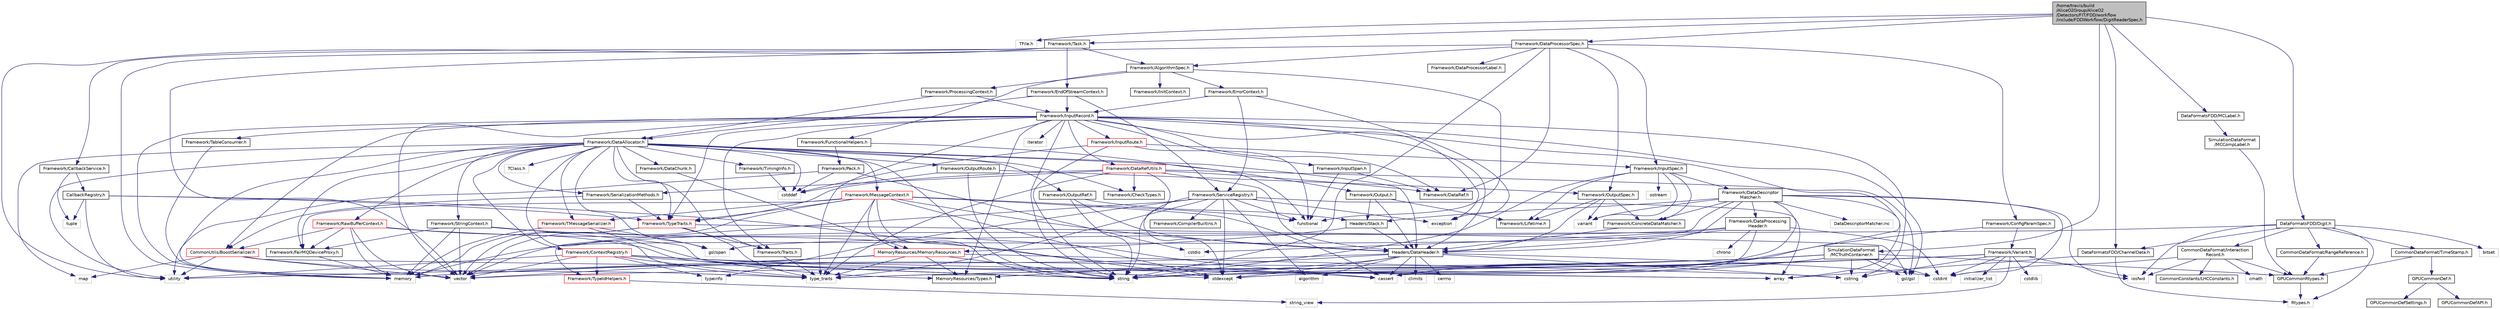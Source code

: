 digraph "/home/travis/build/AliceO2Group/AliceO2/Detectors/FIT/FDD/workflow/include/FDDWorkflow/DigitReaderSpec.h"
{
 // INTERACTIVE_SVG=YES
  bgcolor="transparent";
  edge [fontname="Helvetica",fontsize="10",labelfontname="Helvetica",labelfontsize="10"];
  node [fontname="Helvetica",fontsize="10",shape=record];
  Node0 [label="/home/travis/build\l/AliceO2Group/AliceO2\l/Detectors/FIT/FDD/workflow\l/include/FDDWorkflow/DigitReaderSpec.h",height=0.2,width=0.4,color="black", fillcolor="grey75", style="filled", fontcolor="black"];
  Node0 -> Node1 [color="midnightblue",fontsize="10",style="solid",fontname="Helvetica"];
  Node1 [label="TFile.h",height=0.2,width=0.4,color="grey75"];
  Node0 -> Node2 [color="midnightblue",fontsize="10",style="solid",fontname="Helvetica"];
  Node2 [label="Framework/DataProcessorSpec.h",height=0.2,width=0.4,color="black",URL="$d0/df4/DataProcessorSpec_8h.html"];
  Node2 -> Node3 [color="midnightblue",fontsize="10",style="solid",fontname="Helvetica"];
  Node3 [label="Framework/AlgorithmSpec.h",height=0.2,width=0.4,color="black",URL="$d0/d14/AlgorithmSpec_8h.html"];
  Node3 -> Node4 [color="midnightblue",fontsize="10",style="solid",fontname="Helvetica"];
  Node4 [label="Framework/ProcessingContext.h",height=0.2,width=0.4,color="black",URL="$de/d6a/ProcessingContext_8h.html"];
  Node4 -> Node5 [color="midnightblue",fontsize="10",style="solid",fontname="Helvetica"];
  Node5 [label="Framework/InputRecord.h",height=0.2,width=0.4,color="black",URL="$d6/d5c/InputRecord_8h.html"];
  Node5 -> Node6 [color="midnightblue",fontsize="10",style="solid",fontname="Helvetica"];
  Node6 [label="Framework/DataRef.h",height=0.2,width=0.4,color="black",URL="$d5/dfb/DataRef_8h.html"];
  Node5 -> Node7 [color="midnightblue",fontsize="10",style="solid",fontname="Helvetica"];
  Node7 [label="Framework/DataRefUtils.h",height=0.2,width=0.4,color="red",URL="$d5/db8/DataRefUtils_8h.html"];
  Node7 -> Node6 [color="midnightblue",fontsize="10",style="solid",fontname="Helvetica"];
  Node7 -> Node21 [color="midnightblue",fontsize="10",style="solid",fontname="Helvetica"];
  Node21 [label="Framework/SerializationMethods.h",height=0.2,width=0.4,color="black",URL="$d1/d53/SerializationMethods_8h.html",tooltip="Type wrappers for enfording a specific serialization method. "];
  Node21 -> Node22 [color="midnightblue",fontsize="10",style="solid",fontname="Helvetica"];
  Node22 [label="Framework/TypeTraits.h",height=0.2,width=0.4,color="red",URL="$d0/d95/TypeTraits_8h.html"];
  Node22 -> Node23 [color="midnightblue",fontsize="10",style="solid",fontname="Helvetica"];
  Node23 [label="type_traits",height=0.2,width=0.4,color="grey75"];
  Node22 -> Node24 [color="midnightblue",fontsize="10",style="solid",fontname="Helvetica"];
  Node24 [label="vector",height=0.2,width=0.4,color="grey75"];
  Node22 -> Node17 [color="midnightblue",fontsize="10",style="solid",fontname="Helvetica"];
  Node17 [label="memory",height=0.2,width=0.4,color="grey75"];
  Node22 -> Node25 [color="midnightblue",fontsize="10",style="solid",fontname="Helvetica"];
  Node25 [label="Framework/Traits.h",height=0.2,width=0.4,color="black",URL="$db/d31/Traits_8h.html"];
  Node25 -> Node23 [color="midnightblue",fontsize="10",style="solid",fontname="Helvetica"];
  Node22 -> Node28 [color="midnightblue",fontsize="10",style="solid",fontname="Helvetica"];
  Node28 [label="gsl/gsl",height=0.2,width=0.4,color="grey75"];
  Node21 -> Node29 [color="midnightblue",fontsize="10",style="solid",fontname="Helvetica"];
  Node29 [label="CommonUtils/BoostSerializer.h",height=0.2,width=0.4,color="red",URL="$d7/d91/BoostSerializer_8h.html",tooltip="Templatised boost serializer/deserializer for containers and base types. "];
  Node29 -> Node30 [color="midnightblue",fontsize="10",style="solid",fontname="Helvetica"];
  Node30 [label="utility",height=0.2,width=0.4,color="grey75"];
  Node29 -> Node23 [color="midnightblue",fontsize="10",style="solid",fontname="Helvetica"];
  Node29 -> Node31 [color="midnightblue",fontsize="10",style="solid",fontname="Helvetica"];
  Node31 [label="array",height=0.2,width=0.4,color="grey75"];
  Node29 -> Node24 [color="midnightblue",fontsize="10",style="solid",fontname="Helvetica"];
  Node29 -> Node33 [color="midnightblue",fontsize="10",style="solid",fontname="Helvetica"];
  Node33 [label="map",height=0.2,width=0.4,color="grey75"];
  Node7 -> Node22 [color="midnightblue",fontsize="10",style="solid",fontname="Helvetica"];
  Node7 -> Node45 [color="midnightblue",fontsize="10",style="solid",fontname="Helvetica"];
  Node45 [label="Headers/DataHeader.h",height=0.2,width=0.4,color="black",URL="$dc/dcd/DataHeader_8h.html"];
  Node45 -> Node46 [color="midnightblue",fontsize="10",style="solid",fontname="Helvetica"];
  Node46 [label="cstdint",height=0.2,width=0.4,color="grey75"];
  Node45 -> Node17 [color="midnightblue",fontsize="10",style="solid",fontname="Helvetica"];
  Node45 -> Node47 [color="midnightblue",fontsize="10",style="solid",fontname="Helvetica"];
  Node47 [label="cassert",height=0.2,width=0.4,color="grey75"];
  Node45 -> Node48 [color="midnightblue",fontsize="10",style="solid",fontname="Helvetica"];
  Node48 [label="cstring",height=0.2,width=0.4,color="grey75"];
  Node45 -> Node49 [color="midnightblue",fontsize="10",style="solid",fontname="Helvetica"];
  Node49 [label="algorithm",height=0.2,width=0.4,color="grey75"];
  Node45 -> Node50 [color="midnightblue",fontsize="10",style="solid",fontname="Helvetica"];
  Node50 [label="stdexcept",height=0.2,width=0.4,color="grey75"];
  Node45 -> Node51 [color="midnightblue",fontsize="10",style="solid",fontname="Helvetica"];
  Node51 [label="string",height=0.2,width=0.4,color="grey75"];
  Node45 -> Node52 [color="midnightblue",fontsize="10",style="solid",fontname="Helvetica"];
  Node52 [label="climits",height=0.2,width=0.4,color="grey75"];
  Node45 -> Node19 [color="midnightblue",fontsize="10",style="solid",fontname="Helvetica"];
  Node19 [label="MemoryResources/Types.h",height=0.2,width=0.4,color="black",URL="$d7/df8/Types_8h.html"];
  Node45 -> Node53 [color="midnightblue",fontsize="10",style="solid",fontname="Helvetica"];
  Node53 [label="cerrno",height=0.2,width=0.4,color="grey75"];
  Node7 -> Node78 [color="midnightblue",fontsize="10",style="solid",fontname="Helvetica"];
  Node78 [label="Framework/CheckTypes.h",height=0.2,width=0.4,color="black",URL="$d1/d00/CheckTypes_8h.html"];
  Node7 -> Node28 [color="midnightblue",fontsize="10",style="solid",fontname="Helvetica"];
  Node7 -> Node50 [color="midnightblue",fontsize="10",style="solid",fontname="Helvetica"];
  Node7 -> Node23 [color="midnightblue",fontsize="10",style="solid",fontname="Helvetica"];
  Node5 -> Node80 [color="midnightblue",fontsize="10",style="solid",fontname="Helvetica"];
  Node80 [label="Framework/InputRoute.h",height=0.2,width=0.4,color="red",URL="$d5/d19/InputRoute_8h.html"];
  Node80 -> Node57 [color="midnightblue",fontsize="10",style="solid",fontname="Helvetica"];
  Node57 [label="Framework/InputSpec.h",height=0.2,width=0.4,color="black",URL="$d5/d3f/InputSpec_8h.html"];
  Node57 -> Node54 [color="midnightblue",fontsize="10",style="solid",fontname="Helvetica"];
  Node54 [label="Framework/Lifetime.h",height=0.2,width=0.4,color="black",URL="$dc/dca/Lifetime_8h.html"];
  Node57 -> Node55 [color="midnightblue",fontsize="10",style="solid",fontname="Helvetica"];
  Node55 [label="Framework/ConcreteDataMatcher.h",height=0.2,width=0.4,color="black",URL="$d0/d1b/ConcreteDataMatcher_8h.html"];
  Node55 -> Node45 [color="midnightblue",fontsize="10",style="solid",fontname="Helvetica"];
  Node57 -> Node58 [color="midnightblue",fontsize="10",style="solid",fontname="Helvetica"];
  Node58 [label="Framework/DataDescriptor\lMatcher.h",height=0.2,width=0.4,color="black",URL="$d3/da3/DataDescriptorMatcher_8h.html"];
  Node58 -> Node55 [color="midnightblue",fontsize="10",style="solid",fontname="Helvetica"];
  Node58 -> Node59 [color="midnightblue",fontsize="10",style="solid",fontname="Helvetica"];
  Node59 [label="Framework/DataProcessing\lHeader.h",height=0.2,width=0.4,color="black",URL="$d6/dc9/DataProcessingHeader_8h.html"];
  Node59 -> Node45 [color="midnightblue",fontsize="10",style="solid",fontname="Helvetica"];
  Node59 -> Node46 [color="midnightblue",fontsize="10",style="solid",fontname="Helvetica"];
  Node59 -> Node60 [color="midnightblue",fontsize="10",style="solid",fontname="Helvetica"];
  Node60 [label="cstdio",height=0.2,width=0.4,color="grey75"];
  Node59 -> Node17 [color="midnightblue",fontsize="10",style="solid",fontname="Helvetica"];
  Node59 -> Node47 [color="midnightblue",fontsize="10",style="solid",fontname="Helvetica"];
  Node59 -> Node61 [color="midnightblue",fontsize="10",style="solid",fontname="Helvetica"];
  Node61 [label="chrono",height=0.2,width=0.4,color="grey75"];
  Node58 -> Node45 [color="midnightblue",fontsize="10",style="solid",fontname="Helvetica"];
  Node58 -> Node62 [color="midnightblue",fontsize="10",style="solid",fontname="Helvetica"];
  Node62 [label="Headers/Stack.h",height=0.2,width=0.4,color="black",URL="$d4/d00/Headers_2include_2Headers_2Stack_8h.html"];
  Node62 -> Node63 [color="midnightblue",fontsize="10",style="solid",fontname="Helvetica"];
  Node63 [label="MemoryResources/MemoryResources.h",height=0.2,width=0.4,color="red",URL="$dc/d03/MemoryResources_8h.html"];
  Node63 -> Node48 [color="midnightblue",fontsize="10",style="solid",fontname="Helvetica"];
  Node63 -> Node51 [color="midnightblue",fontsize="10",style="solid",fontname="Helvetica"];
  Node63 -> Node23 [color="midnightblue",fontsize="10",style="solid",fontname="Helvetica"];
  Node63 -> Node30 [color="midnightblue",fontsize="10",style="solid",fontname="Helvetica"];
  Node63 -> Node24 [color="midnightblue",fontsize="10",style="solid",fontname="Helvetica"];
  Node63 -> Node19 [color="midnightblue",fontsize="10",style="solid",fontname="Helvetica"];
  Node62 -> Node45 [color="midnightblue",fontsize="10",style="solid",fontname="Helvetica"];
  Node58 -> Node31 [color="midnightblue",fontsize="10",style="solid",fontname="Helvetica"];
  Node58 -> Node46 [color="midnightblue",fontsize="10",style="solid",fontname="Helvetica"];
  Node58 -> Node73 [color="midnightblue",fontsize="10",style="solid",fontname="Helvetica"];
  Node73 [label="iosfwd",height=0.2,width=0.4,color="grey75"];
  Node58 -> Node51 [color="midnightblue",fontsize="10",style="solid",fontname="Helvetica"];
  Node58 -> Node56 [color="midnightblue",fontsize="10",style="solid",fontname="Helvetica"];
  Node56 [label="variant",height=0.2,width=0.4,color="grey75"];
  Node58 -> Node24 [color="midnightblue",fontsize="10",style="solid",fontname="Helvetica"];
  Node58 -> Node74 [color="midnightblue",fontsize="10",style="solid",fontname="Helvetica"];
  Node74 [label="DataDescriptorMatcher.inc",height=0.2,width=0.4,color="grey75"];
  Node57 -> Node51 [color="midnightblue",fontsize="10",style="solid",fontname="Helvetica"];
  Node57 -> Node75 [color="midnightblue",fontsize="10",style="solid",fontname="Helvetica"];
  Node75 [label="ostream",height=0.2,width=0.4,color="grey75"];
  Node57 -> Node56 [color="midnightblue",fontsize="10",style="solid",fontname="Helvetica"];
  Node80 -> Node84 [color="midnightblue",fontsize="10",style="solid",fontname="Helvetica"];
  Node84 [label="cstddef",height=0.2,width=0.4,color="grey75"];
  Node80 -> Node51 [color="midnightblue",fontsize="10",style="solid",fontname="Helvetica"];
  Node80 -> Node83 [color="midnightblue",fontsize="10",style="solid",fontname="Helvetica"];
  Node83 [label="functional",height=0.2,width=0.4,color="grey75"];
  Node5 -> Node22 [color="midnightblue",fontsize="10",style="solid",fontname="Helvetica"];
  Node5 -> Node85 [color="midnightblue",fontsize="10",style="solid",fontname="Helvetica"];
  Node85 [label="Framework/InputSpan.h",height=0.2,width=0.4,color="black",URL="$da/d0f/InputSpan_8h.html"];
  Node85 -> Node6 [color="midnightblue",fontsize="10",style="solid",fontname="Helvetica"];
  Node85 -> Node83 [color="midnightblue",fontsize="10",style="solid",fontname="Helvetica"];
  Node5 -> Node86 [color="midnightblue",fontsize="10",style="solid",fontname="Helvetica"];
  Node86 [label="Framework/TableConsumer.h",height=0.2,width=0.4,color="black",URL="$dc/d03/TableConsumer_8h.html"];
  Node86 -> Node17 [color="midnightblue",fontsize="10",style="solid",fontname="Helvetica"];
  Node5 -> Node25 [color="midnightblue",fontsize="10",style="solid",fontname="Helvetica"];
  Node5 -> Node19 [color="midnightblue",fontsize="10",style="solid",fontname="Helvetica"];
  Node5 -> Node45 [color="midnightblue",fontsize="10",style="solid",fontname="Helvetica"];
  Node5 -> Node29 [color="midnightblue",fontsize="10",style="solid",fontname="Helvetica"];
  Node5 -> Node28 [color="midnightblue",fontsize="10",style="solid",fontname="Helvetica"];
  Node5 -> Node87 [color="midnightblue",fontsize="10",style="solid",fontname="Helvetica"];
  Node87 [label="iterator",height=0.2,width=0.4,color="grey75"];
  Node5 -> Node51 [color="midnightblue",fontsize="10",style="solid",fontname="Helvetica"];
  Node5 -> Node24 [color="midnightblue",fontsize="10",style="solid",fontname="Helvetica"];
  Node5 -> Node48 [color="midnightblue",fontsize="10",style="solid",fontname="Helvetica"];
  Node5 -> Node47 [color="midnightblue",fontsize="10",style="solid",fontname="Helvetica"];
  Node5 -> Node88 [color="midnightblue",fontsize="10",style="solid",fontname="Helvetica"];
  Node88 [label="exception",height=0.2,width=0.4,color="grey75"];
  Node5 -> Node17 [color="midnightblue",fontsize="10",style="solid",fontname="Helvetica"];
  Node5 -> Node23 [color="midnightblue",fontsize="10",style="solid",fontname="Helvetica"];
  Node4 -> Node89 [color="midnightblue",fontsize="10",style="solid",fontname="Helvetica"];
  Node89 [label="Framework/DataAllocator.h",height=0.2,width=0.4,color="black",URL="$d1/d28/DataAllocator_8h.html"];
  Node89 -> Node90 [color="midnightblue",fontsize="10",style="solid",fontname="Helvetica"];
  Node90 [label="Framework/ContextRegistry.h",height=0.2,width=0.4,color="red",URL="$df/d2f/ContextRegistry_8h.html"];
  Node90 -> Node91 [color="midnightblue",fontsize="10",style="solid",fontname="Helvetica"];
  Node91 [label="Framework/TypeIdHelpers.h",height=0.2,width=0.4,color="red",URL="$d2/d9a/TypeIdHelpers_8h.html"];
  Node91 -> Node92 [color="midnightblue",fontsize="10",style="solid",fontname="Helvetica"];
  Node92 [label="string_view",height=0.2,width=0.4,color="grey75"];
  Node90 -> Node94 [color="midnightblue",fontsize="10",style="solid",fontname="Helvetica"];
  Node94 [label="typeinfo",height=0.2,width=0.4,color="grey75"];
  Node90 -> Node23 [color="midnightblue",fontsize="10",style="solid",fontname="Helvetica"];
  Node90 -> Node51 [color="midnightblue",fontsize="10",style="solid",fontname="Helvetica"];
  Node90 -> Node50 [color="midnightblue",fontsize="10",style="solid",fontname="Helvetica"];
  Node90 -> Node24 [color="midnightblue",fontsize="10",style="solid",fontname="Helvetica"];
  Node90 -> Node30 [color="midnightblue",fontsize="10",style="solid",fontname="Helvetica"];
  Node90 -> Node31 [color="midnightblue",fontsize="10",style="solid",fontname="Helvetica"];
  Node89 -> Node96 [color="midnightblue",fontsize="10",style="solid",fontname="Helvetica"];
  Node96 [label="Framework/MessageContext.h",height=0.2,width=0.4,color="red",URL="$dc/dc4/MessageContext_8h.html"];
  Node96 -> Node99 [color="midnightblue",fontsize="10",style="solid",fontname="Helvetica"];
  Node99 [label="Framework/FairMQDeviceProxy.h",height=0.2,width=0.4,color="black",URL="$d8/d71/FairMQDeviceProxy_8h.html"];
  Node99 -> Node17 [color="midnightblue",fontsize="10",style="solid",fontname="Helvetica"];
  Node96 -> Node9 [color="midnightblue",fontsize="10",style="solid",fontname="Helvetica"];
  Node9 [label="Framework/TMessageSerializer.h",height=0.2,width=0.4,color="red",URL="$d8/d3c/TMessageSerializer_8h.html"];
  Node9 -> Node16 [color="midnightblue",fontsize="10",style="solid",fontname="Helvetica"];
  Node16 [label="gsl/span",height=0.2,width=0.4,color="grey75"];
  Node9 -> Node17 [color="midnightblue",fontsize="10",style="solid",fontname="Helvetica"];
  Node9 -> Node19 [color="midnightblue",fontsize="10",style="solid",fontname="Helvetica"];
  Node96 -> Node22 [color="midnightblue",fontsize="10",style="solid",fontname="Helvetica"];
  Node96 -> Node45 [color="midnightblue",fontsize="10",style="solid",fontname="Helvetica"];
  Node96 -> Node63 [color="midnightblue",fontsize="10",style="solid",fontname="Helvetica"];
  Node96 -> Node47 [color="midnightblue",fontsize="10",style="solid",fontname="Helvetica"];
  Node96 -> Node83 [color="midnightblue",fontsize="10",style="solid",fontname="Helvetica"];
  Node96 -> Node50 [color="midnightblue",fontsize="10",style="solid",fontname="Helvetica"];
  Node96 -> Node51 [color="midnightblue",fontsize="10",style="solid",fontname="Helvetica"];
  Node96 -> Node23 [color="midnightblue",fontsize="10",style="solid",fontname="Helvetica"];
  Node96 -> Node24 [color="midnightblue",fontsize="10",style="solid",fontname="Helvetica"];
  Node89 -> Node101 [color="midnightblue",fontsize="10",style="solid",fontname="Helvetica"];
  Node101 [label="Framework/StringContext.h",height=0.2,width=0.4,color="black",URL="$dd/df6/StringContext_8h.html"];
  Node101 -> Node99 [color="midnightblue",fontsize="10",style="solid",fontname="Helvetica"];
  Node101 -> Node24 [color="midnightblue",fontsize="10",style="solid",fontname="Helvetica"];
  Node101 -> Node47 [color="midnightblue",fontsize="10",style="solid",fontname="Helvetica"];
  Node101 -> Node51 [color="midnightblue",fontsize="10",style="solid",fontname="Helvetica"];
  Node101 -> Node17 [color="midnightblue",fontsize="10",style="solid",fontname="Helvetica"];
  Node89 -> Node102 [color="midnightblue",fontsize="10",style="solid",fontname="Helvetica"];
  Node102 [label="Framework/RawBufferContext.h",height=0.2,width=0.4,color="red",URL="$d8/d25/RawBufferContext_8h.html",tooltip=" "];
  Node102 -> Node99 [color="midnightblue",fontsize="10",style="solid",fontname="Helvetica"];
  Node102 -> Node29 [color="midnightblue",fontsize="10",style="solid",fontname="Helvetica"];
  Node102 -> Node24 [color="midnightblue",fontsize="10",style="solid",fontname="Helvetica"];
  Node102 -> Node47 [color="midnightblue",fontsize="10",style="solid",fontname="Helvetica"];
  Node102 -> Node51 [color="midnightblue",fontsize="10",style="solid",fontname="Helvetica"];
  Node102 -> Node17 [color="midnightblue",fontsize="10",style="solid",fontname="Helvetica"];
  Node89 -> Node76 [color="midnightblue",fontsize="10",style="solid",fontname="Helvetica"];
  Node76 [label="Framework/Output.h",height=0.2,width=0.4,color="black",URL="$d3/ddf/Output_8h.html"];
  Node76 -> Node45 [color="midnightblue",fontsize="10",style="solid",fontname="Helvetica"];
  Node76 -> Node54 [color="midnightblue",fontsize="10",style="solid",fontname="Helvetica"];
  Node76 -> Node62 [color="midnightblue",fontsize="10",style="solid",fontname="Helvetica"];
  Node89 -> Node104 [color="midnightblue",fontsize="10",style="solid",fontname="Helvetica"];
  Node104 [label="Framework/OutputRef.h",height=0.2,width=0.4,color="black",URL="$d6/d5a/OutputRef_8h.html"];
  Node104 -> Node45 [color="midnightblue",fontsize="10",style="solid",fontname="Helvetica"];
  Node104 -> Node62 [color="midnightblue",fontsize="10",style="solid",fontname="Helvetica"];
  Node104 -> Node51 [color="midnightblue",fontsize="10",style="solid",fontname="Helvetica"];
  Node89 -> Node105 [color="midnightblue",fontsize="10",style="solid",fontname="Helvetica"];
  Node105 [label="Framework/OutputRoute.h",height=0.2,width=0.4,color="black",URL="$d6/df4/OutputRoute_8h.html"];
  Node105 -> Node44 [color="midnightblue",fontsize="10",style="solid",fontname="Helvetica"];
  Node44 [label="Framework/OutputSpec.h",height=0.2,width=0.4,color="black",URL="$db/d2d/OutputSpec_8h.html"];
  Node44 -> Node45 [color="midnightblue",fontsize="10",style="solid",fontname="Helvetica"];
  Node44 -> Node54 [color="midnightblue",fontsize="10",style="solid",fontname="Helvetica"];
  Node44 -> Node55 [color="midnightblue",fontsize="10",style="solid",fontname="Helvetica"];
  Node44 -> Node56 [color="midnightblue",fontsize="10",style="solid",fontname="Helvetica"];
  Node105 -> Node84 [color="midnightblue",fontsize="10",style="solid",fontname="Helvetica"];
  Node105 -> Node51 [color="midnightblue",fontsize="10",style="solid",fontname="Helvetica"];
  Node89 -> Node106 [color="midnightblue",fontsize="10",style="solid",fontname="Helvetica"];
  Node106 [label="Framework/DataChunk.h",height=0.2,width=0.4,color="black",URL="$d7/d31/DataChunk_8h.html"];
  Node106 -> Node63 [color="midnightblue",fontsize="10",style="solid",fontname="Helvetica"];
  Node89 -> Node99 [color="midnightblue",fontsize="10",style="solid",fontname="Helvetica"];
  Node89 -> Node107 [color="midnightblue",fontsize="10",style="solid",fontname="Helvetica"];
  Node107 [label="Framework/TimingInfo.h",height=0.2,width=0.4,color="black",URL="$da/d2b/TimingInfo_8h.html"];
  Node107 -> Node84 [color="midnightblue",fontsize="10",style="solid",fontname="Helvetica"];
  Node89 -> Node9 [color="midnightblue",fontsize="10",style="solid",fontname="Helvetica"];
  Node89 -> Node22 [color="midnightblue",fontsize="10",style="solid",fontname="Helvetica"];
  Node89 -> Node25 [color="midnightblue",fontsize="10",style="solid",fontname="Helvetica"];
  Node89 -> Node21 [color="midnightblue",fontsize="10",style="solid",fontname="Helvetica"];
  Node89 -> Node78 [color="midnightblue",fontsize="10",style="solid",fontname="Helvetica"];
  Node89 -> Node45 [color="midnightblue",fontsize="10",style="solid",fontname="Helvetica"];
  Node89 -> Node20 [color="midnightblue",fontsize="10",style="solid",fontname="Helvetica"];
  Node20 [label="TClass.h",height=0.2,width=0.4,color="grey75"];
  Node89 -> Node16 [color="midnightblue",fontsize="10",style="solid",fontname="Helvetica"];
  Node89 -> Node24 [color="midnightblue",fontsize="10",style="solid",fontname="Helvetica"];
  Node89 -> Node33 [color="midnightblue",fontsize="10",style="solid",fontname="Helvetica"];
  Node89 -> Node51 [color="midnightblue",fontsize="10",style="solid",fontname="Helvetica"];
  Node89 -> Node30 [color="midnightblue",fontsize="10",style="solid",fontname="Helvetica"];
  Node89 -> Node23 [color="midnightblue",fontsize="10",style="solid",fontname="Helvetica"];
  Node89 -> Node84 [color="midnightblue",fontsize="10",style="solid",fontname="Helvetica"];
  Node3 -> Node108 [color="midnightblue",fontsize="10",style="solid",fontname="Helvetica"];
  Node108 [label="Framework/ErrorContext.h",height=0.2,width=0.4,color="black",URL="$d7/dad/ErrorContext_8h.html"];
  Node108 -> Node5 [color="midnightblue",fontsize="10",style="solid",fontname="Helvetica"];
  Node108 -> Node109 [color="midnightblue",fontsize="10",style="solid",fontname="Helvetica"];
  Node109 [label="Framework/ServiceRegistry.h",height=0.2,width=0.4,color="black",URL="$d8/d17/ServiceRegistry_8h.html"];
  Node109 -> Node110 [color="midnightblue",fontsize="10",style="solid",fontname="Helvetica"];
  Node110 [label="Framework/CompilerBuiltins.h",height=0.2,width=0.4,color="black",URL="$d9/de8/CompilerBuiltins_8h.html"];
  Node109 -> Node91 [color="midnightblue",fontsize="10",style="solid",fontname="Helvetica"];
  Node109 -> Node49 [color="midnightblue",fontsize="10",style="solid",fontname="Helvetica"];
  Node109 -> Node31 [color="midnightblue",fontsize="10",style="solid",fontname="Helvetica"];
  Node109 -> Node88 [color="midnightblue",fontsize="10",style="solid",fontname="Helvetica"];
  Node109 -> Node83 [color="midnightblue",fontsize="10",style="solid",fontname="Helvetica"];
  Node109 -> Node51 [color="midnightblue",fontsize="10",style="solid",fontname="Helvetica"];
  Node109 -> Node23 [color="midnightblue",fontsize="10",style="solid",fontname="Helvetica"];
  Node109 -> Node94 [color="midnightblue",fontsize="10",style="solid",fontname="Helvetica"];
  Node109 -> Node50 [color="midnightblue",fontsize="10",style="solid",fontname="Helvetica"];
  Node108 -> Node88 [color="midnightblue",fontsize="10",style="solid",fontname="Helvetica"];
  Node3 -> Node111 [color="midnightblue",fontsize="10",style="solid",fontname="Helvetica"];
  Node111 [label="Framework/InitContext.h",height=0.2,width=0.4,color="black",URL="$d4/d2b/InitContext_8h.html"];
  Node3 -> Node112 [color="midnightblue",fontsize="10",style="solid",fontname="Helvetica"];
  Node112 [label="Framework/FunctionalHelpers.h",height=0.2,width=0.4,color="black",URL="$de/d9b/FunctionalHelpers_8h.html"];
  Node112 -> Node113 [color="midnightblue",fontsize="10",style="solid",fontname="Helvetica"];
  Node113 [label="Framework/Pack.h",height=0.2,width=0.4,color="black",URL="$dd/dce/Pack_8h.html"];
  Node113 -> Node84 [color="midnightblue",fontsize="10",style="solid",fontname="Helvetica"];
  Node113 -> Node30 [color="midnightblue",fontsize="10",style="solid",fontname="Helvetica"];
  Node113 -> Node60 [color="midnightblue",fontsize="10",style="solid",fontname="Helvetica"];
  Node112 -> Node83 [color="midnightblue",fontsize="10",style="solid",fontname="Helvetica"];
  Node3 -> Node83 [color="midnightblue",fontsize="10",style="solid",fontname="Helvetica"];
  Node2 -> Node114 [color="midnightblue",fontsize="10",style="solid",fontname="Helvetica"];
  Node114 [label="Framework/ConfigParamSpec.h",height=0.2,width=0.4,color="black",URL="$d0/d1c/ConfigParamSpec_8h.html"];
  Node114 -> Node115 [color="midnightblue",fontsize="10",style="solid",fontname="Helvetica"];
  Node115 [label="Framework/Variant.h",height=0.2,width=0.4,color="black",URL="$de/d56/Variant_8h.html"];
  Node115 -> Node23 [color="midnightblue",fontsize="10",style="solid",fontname="Helvetica"];
  Node115 -> Node48 [color="midnightblue",fontsize="10",style="solid",fontname="Helvetica"];
  Node115 -> Node46 [color="midnightblue",fontsize="10",style="solid",fontname="Helvetica"];
  Node115 -> Node116 [color="midnightblue",fontsize="10",style="solid",fontname="Helvetica"];
  Node116 [label="cstdlib",height=0.2,width=0.4,color="grey75"];
  Node115 -> Node50 [color="midnightblue",fontsize="10",style="solid",fontname="Helvetica"];
  Node115 -> Node73 [color="midnightblue",fontsize="10",style="solid",fontname="Helvetica"];
  Node115 -> Node117 [color="midnightblue",fontsize="10",style="solid",fontname="Helvetica"];
  Node117 [label="initializer_list",height=0.2,width=0.4,color="grey75"];
  Node115 -> Node92 [color="midnightblue",fontsize="10",style="solid",fontname="Helvetica"];
  Node115 -> Node51 [color="midnightblue",fontsize="10",style="solid",fontname="Helvetica"];
  Node114 -> Node51 [color="midnightblue",fontsize="10",style="solid",fontname="Helvetica"];
  Node2 -> Node118 [color="midnightblue",fontsize="10",style="solid",fontname="Helvetica"];
  Node118 [label="Framework/DataProcessorLabel.h",height=0.2,width=0.4,color="black",URL="$d1/df2/DataProcessorLabel_8h.html"];
  Node2 -> Node6 [color="midnightblue",fontsize="10",style="solid",fontname="Helvetica"];
  Node2 -> Node57 [color="midnightblue",fontsize="10",style="solid",fontname="Helvetica"];
  Node2 -> Node44 [color="midnightblue",fontsize="10",style="solid",fontname="Helvetica"];
  Node2 -> Node51 [color="midnightblue",fontsize="10",style="solid",fontname="Helvetica"];
  Node2 -> Node24 [color="midnightblue",fontsize="10",style="solid",fontname="Helvetica"];
  Node0 -> Node119 [color="midnightblue",fontsize="10",style="solid",fontname="Helvetica"];
  Node119 [label="Framework/Task.h",height=0.2,width=0.4,color="black",URL="$df/d4f/Task_8h.html"];
  Node119 -> Node3 [color="midnightblue",fontsize="10",style="solid",fontname="Helvetica"];
  Node119 -> Node120 [color="midnightblue",fontsize="10",style="solid",fontname="Helvetica"];
  Node120 [label="Framework/CallbackService.h",height=0.2,width=0.4,color="black",URL="$d9/d7f/CallbackService_8h.html"];
  Node120 -> Node121 [color="midnightblue",fontsize="10",style="solid",fontname="Helvetica"];
  Node121 [label="CallbackRegistry.h",height=0.2,width=0.4,color="black",URL="$d7/d3e/CallbackRegistry_8h.html",tooltip="A generic registry for callbacks. "];
  Node121 -> Node22 [color="midnightblue",fontsize="10",style="solid",fontname="Helvetica"];
  Node121 -> Node122 [color="midnightblue",fontsize="10",style="solid",fontname="Helvetica"];
  Node122 [label="tuple",height=0.2,width=0.4,color="grey75"];
  Node121 -> Node50 [color="midnightblue",fontsize="10",style="solid",fontname="Helvetica"];
  Node121 -> Node30 [color="midnightblue",fontsize="10",style="solid",fontname="Helvetica"];
  Node120 -> Node122 [color="midnightblue",fontsize="10",style="solid",fontname="Helvetica"];
  Node119 -> Node123 [color="midnightblue",fontsize="10",style="solid",fontname="Helvetica"];
  Node123 [label="Framework/EndOfStreamContext.h",height=0.2,width=0.4,color="black",URL="$d0/d77/EndOfStreamContext_8h.html"];
  Node123 -> Node5 [color="midnightblue",fontsize="10",style="solid",fontname="Helvetica"];
  Node123 -> Node109 [color="midnightblue",fontsize="10",style="solid",fontname="Helvetica"];
  Node123 -> Node89 [color="midnightblue",fontsize="10",style="solid",fontname="Helvetica"];
  Node119 -> Node30 [color="midnightblue",fontsize="10",style="solid",fontname="Helvetica"];
  Node119 -> Node17 [color="midnightblue",fontsize="10",style="solid",fontname="Helvetica"];
  Node0 -> Node124 [color="midnightblue",fontsize="10",style="solid",fontname="Helvetica"];
  Node124 [label="DataFormatsFDD/Digit.h",height=0.2,width=0.4,color="black",URL="$d9/dc4/DataFormats_2Detectors_2FIT_2FDD_2include_2DataFormatsFDD_2Digit_8h.html"];
  Node124 -> Node125 [color="midnightblue",fontsize="10",style="solid",fontname="Helvetica"];
  Node125 [label="CommonDataFormat/RangeReference.h",height=0.2,width=0.4,color="black",URL="$de/d64/RangeReference_8h.html",tooltip="Class to refer to the 1st entry and N elements of some group in the continuous container. "];
  Node125 -> Node126 [color="midnightblue",fontsize="10",style="solid",fontname="Helvetica"];
  Node126 [label="GPUCommonRtypes.h",height=0.2,width=0.4,color="black",URL="$d2/d45/GPUCommonRtypes_8h.html"];
  Node126 -> Node127 [color="midnightblue",fontsize="10",style="solid",fontname="Helvetica"];
  Node127 [label="Rtypes.h",height=0.2,width=0.4,color="grey75"];
  Node124 -> Node128 [color="midnightblue",fontsize="10",style="solid",fontname="Helvetica"];
  Node128 [label="CommonDataFormat/Interaction\lRecord.h",height=0.2,width=0.4,color="black",URL="$d9/d80/InteractionRecord_8h.html"];
  Node128 -> Node126 [color="midnightblue",fontsize="10",style="solid",fontname="Helvetica"];
  Node128 -> Node73 [color="midnightblue",fontsize="10",style="solid",fontname="Helvetica"];
  Node128 -> Node129 [color="midnightblue",fontsize="10",style="solid",fontname="Helvetica"];
  Node129 [label="cmath",height=0.2,width=0.4,color="grey75"];
  Node128 -> Node46 [color="midnightblue",fontsize="10",style="solid",fontname="Helvetica"];
  Node128 -> Node130 [color="midnightblue",fontsize="10",style="solid",fontname="Helvetica"];
  Node130 [label="CommonConstants/LHCConstants.h",height=0.2,width=0.4,color="black",URL="$d4/dc6/LHCConstants_8h.html",tooltip="Header to collect LHC related constants. "];
  Node124 -> Node131 [color="midnightblue",fontsize="10",style="solid",fontname="Helvetica"];
  Node131 [label="CommonDataFormat/TimeStamp.h",height=0.2,width=0.4,color="black",URL="$df/d5d/common_2include_2CommonDataFormat_2TimeStamp_8h.html"];
  Node131 -> Node126 [color="midnightblue",fontsize="10",style="solid",fontname="Helvetica"];
  Node131 -> Node132 [color="midnightblue",fontsize="10",style="solid",fontname="Helvetica"];
  Node132 [label="GPUCommonDef.h",height=0.2,width=0.4,color="black",URL="$df/d21/GPUCommonDef_8h.html"];
  Node132 -> Node133 [color="midnightblue",fontsize="10",style="solid",fontname="Helvetica"];
  Node133 [label="GPUCommonDefSettings.h",height=0.2,width=0.4,color="black",URL="$d5/d93/GPUCommonDefSettings_8h.html"];
  Node132 -> Node134 [color="midnightblue",fontsize="10",style="solid",fontname="Helvetica"];
  Node134 [label="GPUCommonDefAPI.h",height=0.2,width=0.4,color="black",URL="$da/d5a/GPUCommonDefAPI_8h.html"];
  Node124 -> Node135 [color="midnightblue",fontsize="10",style="solid",fontname="Helvetica"];
  Node135 [label="DataFormatsFDD/ChannelData.h",height=0.2,width=0.4,color="black",URL="$d1/d18/FIT_2FDD_2include_2DataFormatsFDD_2ChannelData_8h.html"];
  Node135 -> Node31 [color="midnightblue",fontsize="10",style="solid",fontname="Helvetica"];
  Node135 -> Node127 [color="midnightblue",fontsize="10",style="solid",fontname="Helvetica"];
  Node124 -> Node73 [color="midnightblue",fontsize="10",style="solid",fontname="Helvetica"];
  Node124 -> Node127 [color="midnightblue",fontsize="10",style="solid",fontname="Helvetica"];
  Node124 -> Node16 [color="midnightblue",fontsize="10",style="solid",fontname="Helvetica"];
  Node124 -> Node136 [color="midnightblue",fontsize="10",style="solid",fontname="Helvetica"];
  Node136 [label="bitset",height=0.2,width=0.4,color="grey75"];
  Node0 -> Node135 [color="midnightblue",fontsize="10",style="solid",fontname="Helvetica"];
  Node0 -> Node137 [color="midnightblue",fontsize="10",style="solid",fontname="Helvetica"];
  Node137 [label="DataFormatsFDD/MCLabel.h",height=0.2,width=0.4,color="black",URL="$d0/d73/DataFormats_2Detectors_2FIT_2FDD_2include_2DataFormatsFDD_2MCLabel_8h.html"];
  Node137 -> Node138 [color="midnightblue",fontsize="10",style="solid",fontname="Helvetica"];
  Node138 [label="SimulationDataFormat\l/MCCompLabel.h",height=0.2,width=0.4,color="black",URL="$d7/dcd/MCCompLabel_8h.html"];
  Node138 -> Node126 [color="midnightblue",fontsize="10",style="solid",fontname="Helvetica"];
  Node0 -> Node139 [color="midnightblue",fontsize="10",style="solid",fontname="Helvetica"];
  Node139 [label="SimulationDataFormat\l/MCTruthContainer.h",height=0.2,width=0.4,color="black",URL="$db/d14/MCTruthContainer_8h.html",tooltip="Definition of a container to keep Monte Carlo truth external to simulation objects. "];
  Node139 -> Node126 [color="midnightblue",fontsize="10",style="solid",fontname="Helvetica"];
  Node139 -> Node46 [color="midnightblue",fontsize="10",style="solid",fontname="Helvetica"];
  Node139 -> Node47 [color="midnightblue",fontsize="10",style="solid",fontname="Helvetica"];
  Node139 -> Node50 [color="midnightblue",fontsize="10",style="solid",fontname="Helvetica"];
  Node139 -> Node28 [color="midnightblue",fontsize="10",style="solid",fontname="Helvetica"];
  Node139 -> Node23 [color="midnightblue",fontsize="10",style="solid",fontname="Helvetica"];
  Node139 -> Node48 [color="midnightblue",fontsize="10",style="solid",fontname="Helvetica"];
  Node139 -> Node17 [color="midnightblue",fontsize="10",style="solid",fontname="Helvetica"];
  Node139 -> Node24 [color="midnightblue",fontsize="10",style="solid",fontname="Helvetica"];
}
